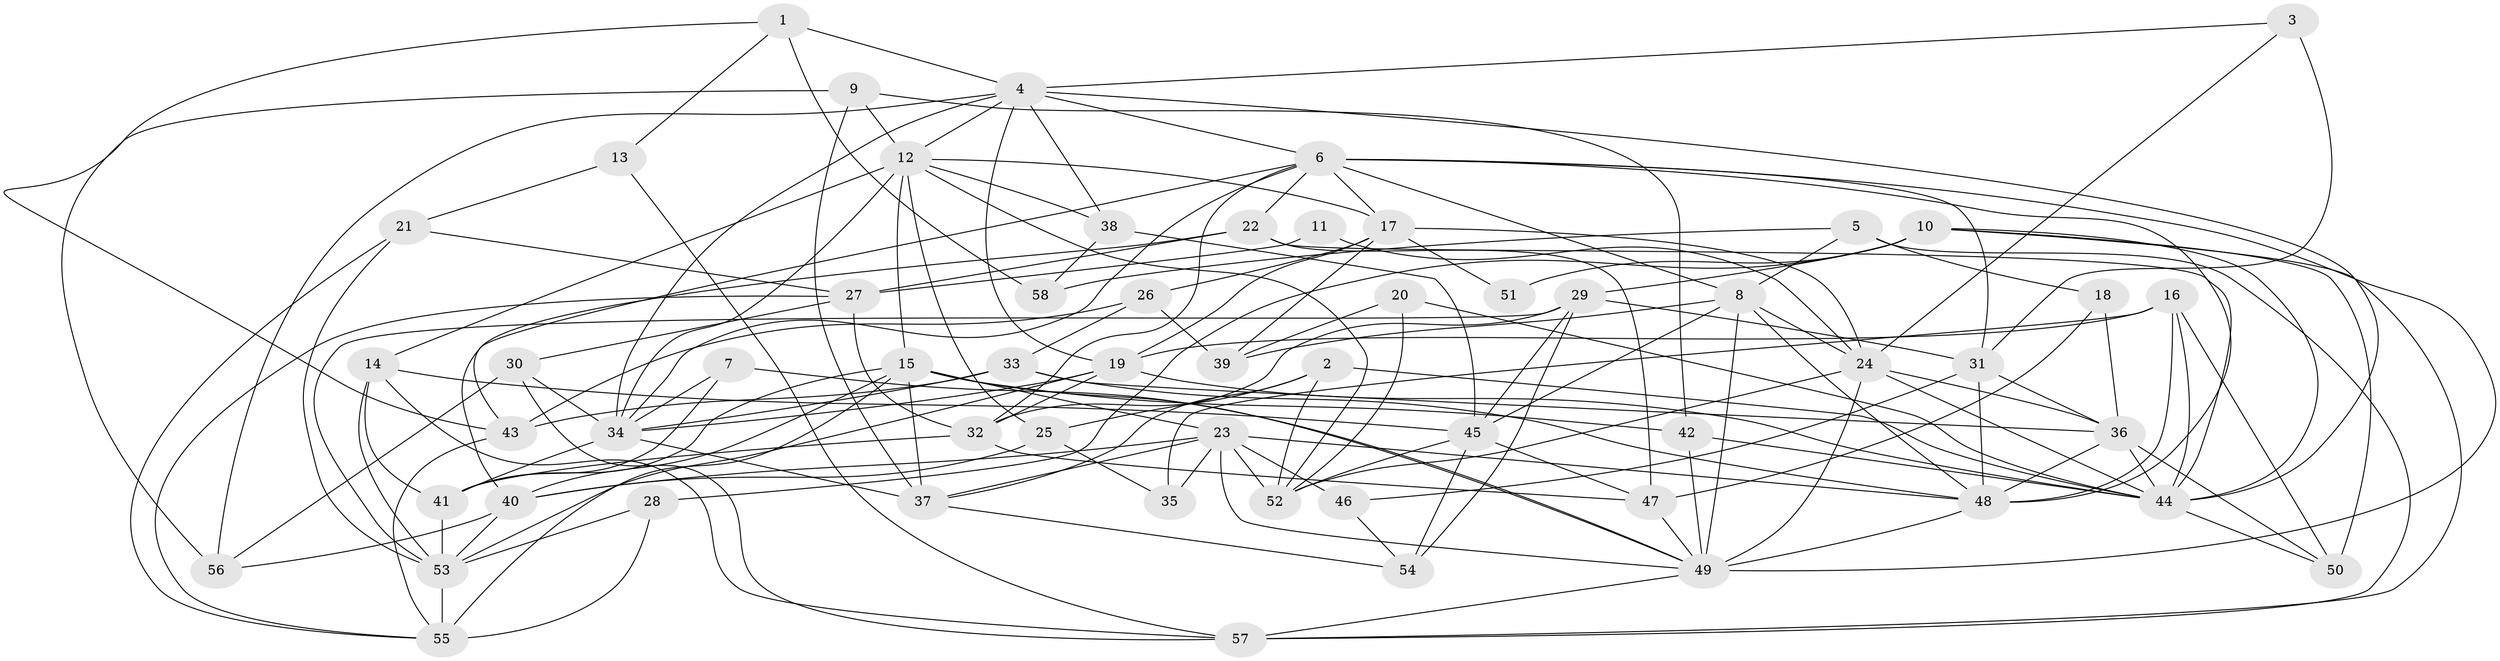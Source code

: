 // original degree distribution, {2: 0.17391304347826086, 3: 0.23478260869565218, 4: 0.24347826086956523, 5: 0.2, 6: 0.0782608695652174, 7: 0.05217391304347826, 8: 0.017391304347826087}
// Generated by graph-tools (version 1.1) at 2025/02/03/09/25 03:02:12]
// undirected, 58 vertices, 158 edges
graph export_dot {
graph [start="1"]
  node [color=gray90,style=filled];
  1;
  2;
  3;
  4;
  5;
  6;
  7;
  8;
  9;
  10;
  11;
  12;
  13;
  14;
  15;
  16;
  17;
  18;
  19;
  20;
  21;
  22;
  23;
  24;
  25;
  26;
  27;
  28;
  29;
  30;
  31;
  32;
  33;
  34;
  35;
  36;
  37;
  38;
  39;
  40;
  41;
  42;
  43;
  44;
  45;
  46;
  47;
  48;
  49;
  50;
  51;
  52;
  53;
  54;
  55;
  56;
  57;
  58;
  1 -- 4 [weight=1.0];
  1 -- 13 [weight=1.0];
  1 -- 43 [weight=1.0];
  1 -- 58 [weight=1.0];
  2 -- 25 [weight=1.0];
  2 -- 37 [weight=1.0];
  2 -- 44 [weight=1.0];
  2 -- 52 [weight=1.0];
  3 -- 4 [weight=1.0];
  3 -- 24 [weight=1.0];
  3 -- 31 [weight=1.0];
  4 -- 6 [weight=1.0];
  4 -- 12 [weight=1.0];
  4 -- 19 [weight=1.0];
  4 -- 34 [weight=1.0];
  4 -- 38 [weight=1.0];
  4 -- 44 [weight=1.0];
  4 -- 56 [weight=1.0];
  5 -- 8 [weight=1.0];
  5 -- 18 [weight=2.0];
  5 -- 57 [weight=1.0];
  5 -- 58 [weight=1.0];
  6 -- 8 [weight=1.0];
  6 -- 17 [weight=1.0];
  6 -- 22 [weight=1.0];
  6 -- 31 [weight=1.0];
  6 -- 32 [weight=1.0];
  6 -- 34 [weight=1.0];
  6 -- 43 [weight=1.0];
  6 -- 48 [weight=1.0];
  6 -- 49 [weight=1.0];
  7 -- 34 [weight=1.0];
  7 -- 41 [weight=2.0];
  7 -- 49 [weight=1.0];
  8 -- 24 [weight=1.0];
  8 -- 39 [weight=1.0];
  8 -- 45 [weight=1.0];
  8 -- 48 [weight=1.0];
  8 -- 49 [weight=1.0];
  9 -- 12 [weight=1.0];
  9 -- 37 [weight=2.0];
  9 -- 42 [weight=1.0];
  9 -- 56 [weight=1.0];
  10 -- 28 [weight=1.0];
  10 -- 29 [weight=1.0];
  10 -- 44 [weight=2.0];
  10 -- 50 [weight=1.0];
  10 -- 51 [weight=1.0];
  10 -- 57 [weight=1.0];
  11 -- 24 [weight=2.0];
  11 -- 27 [weight=1.0];
  12 -- 14 [weight=1.0];
  12 -- 15 [weight=2.0];
  12 -- 17 [weight=1.0];
  12 -- 25 [weight=1.0];
  12 -- 34 [weight=1.0];
  12 -- 38 [weight=1.0];
  12 -- 52 [weight=1.0];
  13 -- 21 [weight=1.0];
  13 -- 57 [weight=1.0];
  14 -- 41 [weight=1.0];
  14 -- 45 [weight=1.0];
  14 -- 53 [weight=1.0];
  14 -- 57 [weight=1.0];
  15 -- 23 [weight=1.0];
  15 -- 37 [weight=1.0];
  15 -- 40 [weight=1.0];
  15 -- 41 [weight=1.0];
  15 -- 42 [weight=1.0];
  15 -- 49 [weight=1.0];
  15 -- 55 [weight=1.0];
  16 -- 19 [weight=1.0];
  16 -- 35 [weight=1.0];
  16 -- 44 [weight=1.0];
  16 -- 48 [weight=1.0];
  16 -- 50 [weight=1.0];
  17 -- 19 [weight=1.0];
  17 -- 24 [weight=1.0];
  17 -- 26 [weight=1.0];
  17 -- 39 [weight=1.0];
  17 -- 51 [weight=1.0];
  18 -- 36 [weight=1.0];
  18 -- 47 [weight=1.0];
  19 -- 32 [weight=1.0];
  19 -- 34 [weight=1.0];
  19 -- 44 [weight=1.0];
  19 -- 53 [weight=1.0];
  20 -- 39 [weight=1.0];
  20 -- 44 [weight=1.0];
  20 -- 52 [weight=1.0];
  21 -- 27 [weight=1.0];
  21 -- 53 [weight=1.0];
  21 -- 55 [weight=1.0];
  22 -- 27 [weight=1.0];
  22 -- 40 [weight=1.0];
  22 -- 44 [weight=1.0];
  22 -- 47 [weight=1.0];
  23 -- 35 [weight=1.0];
  23 -- 37 [weight=1.0];
  23 -- 40 [weight=1.0];
  23 -- 46 [weight=1.0];
  23 -- 48 [weight=1.0];
  23 -- 49 [weight=1.0];
  23 -- 52 [weight=1.0];
  24 -- 36 [weight=1.0];
  24 -- 44 [weight=1.0];
  24 -- 49 [weight=1.0];
  24 -- 52 [weight=1.0];
  25 -- 35 [weight=1.0];
  25 -- 40 [weight=1.0];
  26 -- 33 [weight=1.0];
  26 -- 39 [weight=1.0];
  26 -- 43 [weight=1.0];
  27 -- 30 [weight=1.0];
  27 -- 32 [weight=1.0];
  27 -- 55 [weight=1.0];
  28 -- 53 [weight=1.0];
  28 -- 55 [weight=2.0];
  29 -- 31 [weight=1.0];
  29 -- 32 [weight=1.0];
  29 -- 45 [weight=1.0];
  29 -- 53 [weight=1.0];
  29 -- 54 [weight=1.0];
  30 -- 34 [weight=1.0];
  30 -- 56 [weight=1.0];
  30 -- 57 [weight=1.0];
  31 -- 36 [weight=1.0];
  31 -- 46 [weight=1.0];
  31 -- 48 [weight=2.0];
  32 -- 41 [weight=1.0];
  32 -- 47 [weight=1.0];
  33 -- 34 [weight=2.0];
  33 -- 36 [weight=1.0];
  33 -- 43 [weight=1.0];
  33 -- 48 [weight=1.0];
  34 -- 37 [weight=1.0];
  34 -- 41 [weight=1.0];
  36 -- 44 [weight=1.0];
  36 -- 48 [weight=1.0];
  36 -- 50 [weight=1.0];
  37 -- 54 [weight=1.0];
  38 -- 45 [weight=1.0];
  38 -- 58 [weight=1.0];
  40 -- 53 [weight=1.0];
  40 -- 56 [weight=1.0];
  41 -- 53 [weight=1.0];
  42 -- 44 [weight=1.0];
  42 -- 49 [weight=1.0];
  43 -- 55 [weight=1.0];
  44 -- 50 [weight=1.0];
  45 -- 47 [weight=1.0];
  45 -- 52 [weight=2.0];
  45 -- 54 [weight=1.0];
  46 -- 54 [weight=1.0];
  47 -- 49 [weight=1.0];
  48 -- 49 [weight=2.0];
  49 -- 57 [weight=1.0];
  53 -- 55 [weight=1.0];
}
